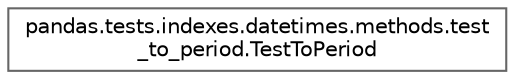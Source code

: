 digraph "Graphical Class Hierarchy"
{
 // LATEX_PDF_SIZE
  bgcolor="transparent";
  edge [fontname=Helvetica,fontsize=10,labelfontname=Helvetica,labelfontsize=10];
  node [fontname=Helvetica,fontsize=10,shape=box,height=0.2,width=0.4];
  rankdir="LR";
  Node0 [id="Node000000",label="pandas.tests.indexes.datetimes.methods.test\l_to_period.TestToPeriod",height=0.2,width=0.4,color="grey40", fillcolor="white", style="filled",URL="$de/d51/classpandas_1_1tests_1_1indexes_1_1datetimes_1_1methods_1_1test__to__period_1_1TestToPeriod.html",tooltip=" "];
}
